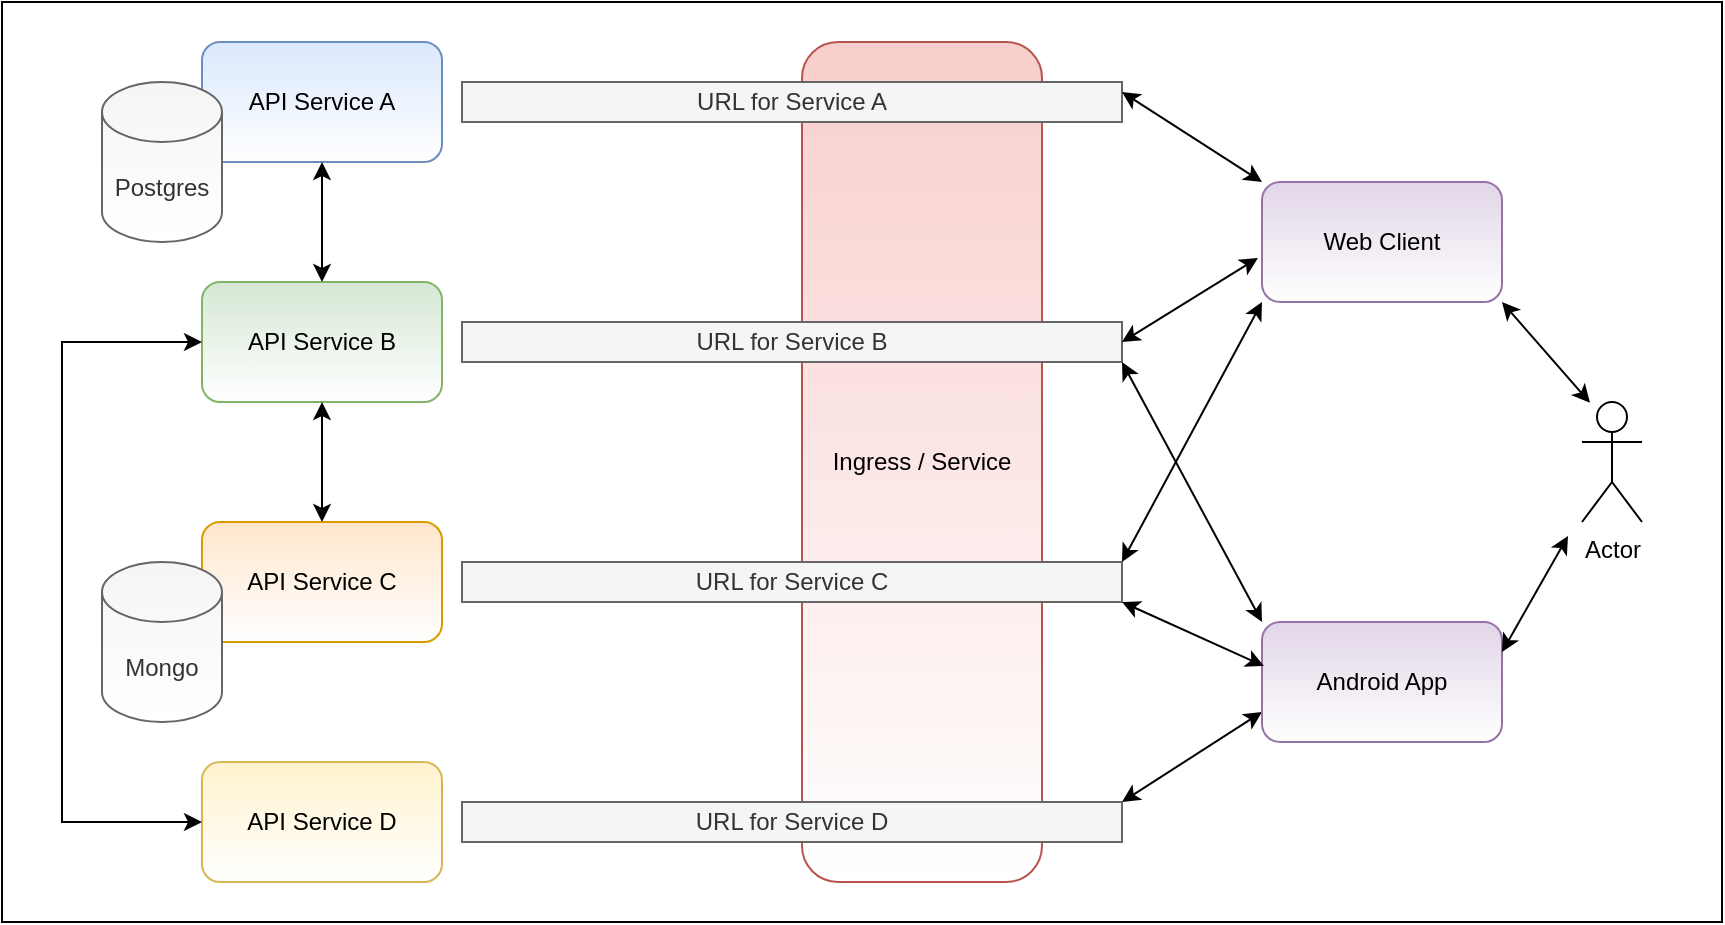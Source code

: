 <mxfile version="15.8.4" type="device"><diagram id="QzXC3yaw7eqNa2f34f7a" name="Page-1"><mxGraphModel dx="925" dy="659" grid="1" gridSize="10" guides="1" tooltips="1" connect="1" arrows="1" fold="1" page="1" pageScale="1" pageWidth="827" pageHeight="1169" math="0" shadow="0"><root><mxCell id="0"/><mxCell id="1" parent="0"/><mxCell id="1a0jUWrX9NEUSbw4Mo4V-21" value="" style="rounded=0;whiteSpace=wrap;html=1;" parent="1" vertex="1"><mxGeometry x="20" y="140" width="860" height="460" as="geometry"/></mxCell><mxCell id="1a0jUWrX9NEUSbw4Mo4V-1" value="API Service A" style="rounded=1;whiteSpace=wrap;html=1;fillColor=#dae8fc;strokeColor=#6c8ebf;gradientColor=#ffffff;" parent="1" vertex="1"><mxGeometry x="120" y="160" width="120" height="60" as="geometry"/></mxCell><mxCell id="1a0jUWrX9NEUSbw4Mo4V-2" value="API Service B" style="rounded=1;whiteSpace=wrap;html=1;fillColor=#d5e8d4;strokeColor=#82b366;gradientColor=#ffffff;" parent="1" vertex="1"><mxGeometry x="120" y="280" width="120" height="60" as="geometry"/></mxCell><mxCell id="1a0jUWrX9NEUSbw4Mo4V-3" value="API Service C" style="rounded=1;whiteSpace=wrap;html=1;fillColor=#ffe6cc;strokeColor=#d79b00;gradientColor=#ffffff;" parent="1" vertex="1"><mxGeometry x="120" y="400" width="120" height="60" as="geometry"/></mxCell><mxCell id="1a0jUWrX9NEUSbw4Mo4V-4" value="API Service D" style="rounded=1;whiteSpace=wrap;html=1;fillColor=#fff2cc;strokeColor=#d6b656;gradientColor=#ffffff;" parent="1" vertex="1"><mxGeometry x="120" y="520" width="120" height="60" as="geometry"/></mxCell><mxCell id="1a0jUWrX9NEUSbw4Mo4V-5" value="Postgres" style="shape=cylinder3;whiteSpace=wrap;html=1;boundedLbl=1;backgroundOutline=1;size=15;fillColor=#f5f5f5;strokeColor=#666666;fontColor=#333333;gradientColor=#ffffff;" parent="1" vertex="1"><mxGeometry x="70" y="180" width="60" height="80" as="geometry"/></mxCell><mxCell id="1a0jUWrX9NEUSbw4Mo4V-6" value="Mongo" style="shape=cylinder3;whiteSpace=wrap;html=1;boundedLbl=1;backgroundOutline=1;size=15;fillColor=#f5f5f5;fontColor=#333333;strokeColor=#666666;gradientColor=#ffffff;" parent="1" vertex="1"><mxGeometry x="70" y="420" width="60" height="80" as="geometry"/></mxCell><mxCell id="1a0jUWrX9NEUSbw4Mo4V-7" value="" style="endArrow=classic;startArrow=classic;html=1;rounded=0;entryX=0.5;entryY=1;entryDx=0;entryDy=0;exitX=0.5;exitY=0;exitDx=0;exitDy=0;" parent="1" source="1a0jUWrX9NEUSbw4Mo4V-3" target="1a0jUWrX9NEUSbw4Mo4V-2" edge="1"><mxGeometry width="50" height="50" relative="1" as="geometry"><mxPoint x="-30" y="430" as="sourcePoint"/><mxPoint x="20" y="380" as="targetPoint"/></mxGeometry></mxCell><mxCell id="1a0jUWrX9NEUSbw4Mo4V-8" value="" style="endArrow=classic;startArrow=classic;html=1;rounded=0;exitX=0;exitY=0.5;exitDx=0;exitDy=0;entryX=0;entryY=0.5;entryDx=0;entryDy=0;" parent="1" source="1a0jUWrX9NEUSbw4Mo4V-4" target="1a0jUWrX9NEUSbw4Mo4V-2" edge="1"><mxGeometry width="50" height="50" relative="1" as="geometry"><mxPoint x="-80" y="550" as="sourcePoint"/><mxPoint x="-30" y="500" as="targetPoint"/><Array as="points"><mxPoint x="50" y="550"/><mxPoint x="50" y="310"/></Array></mxGeometry></mxCell><mxCell id="1a0jUWrX9NEUSbw4Mo4V-9" value="" style="endArrow=classic;startArrow=classic;html=1;rounded=0;entryX=0.5;entryY=1;entryDx=0;entryDy=0;exitX=0.5;exitY=0;exitDx=0;exitDy=0;" parent="1" source="1a0jUWrX9NEUSbw4Mo4V-2" target="1a0jUWrX9NEUSbw4Mo4V-1" edge="1"><mxGeometry width="50" height="50" relative="1" as="geometry"><mxPoint x="390" y="360" as="sourcePoint"/><mxPoint x="440" y="310" as="targetPoint"/></mxGeometry></mxCell><mxCell id="UwXUgVmEzXwFpSdHpNm6-1" value="Ingress / Service" style="rounded=1;whiteSpace=wrap;html=1;fillColor=#f8cecc;strokeColor=#b85450;gradientColor=#ffffff;" parent="1" vertex="1"><mxGeometry x="420" y="160" width="120" height="420" as="geometry"/></mxCell><mxCell id="UwXUgVmEzXwFpSdHpNm6-2" value="URL for Service A" style="rounded=0;whiteSpace=wrap;html=1;fillColor=#f5f5f5;fontColor=#333333;strokeColor=#666666;" parent="1" vertex="1"><mxGeometry x="250" y="180" width="330" height="20" as="geometry"/></mxCell><mxCell id="UwXUgVmEzXwFpSdHpNm6-3" value="URL for Service B" style="rounded=0;whiteSpace=wrap;html=1;fillColor=#f5f5f5;fontColor=#333333;strokeColor=#666666;" parent="1" vertex="1"><mxGeometry x="250" y="300" width="330" height="20" as="geometry"/></mxCell><mxCell id="UwXUgVmEzXwFpSdHpNm6-4" value="URL for Service C" style="rounded=0;whiteSpace=wrap;html=1;fillColor=#f5f5f5;fontColor=#333333;strokeColor=#666666;" parent="1" vertex="1"><mxGeometry x="250" y="420" width="330" height="20" as="geometry"/></mxCell><mxCell id="UwXUgVmEzXwFpSdHpNm6-5" value="URL for Service D" style="rounded=0;whiteSpace=wrap;html=1;fillColor=#f5f5f5;fontColor=#333333;strokeColor=#666666;" parent="1" vertex="1"><mxGeometry x="250" y="540" width="330" height="20" as="geometry"/></mxCell><mxCell id="UwXUgVmEzXwFpSdHpNm6-7" value="" style="endArrow=classic;startArrow=classic;html=1;rounded=0;exitX=1;exitY=0.25;exitDx=0;exitDy=0;entryX=0;entryY=0;entryDx=0;entryDy=0;" parent="1" source="UwXUgVmEzXwFpSdHpNm6-2" target="vBaYPXd_wQUJBZdll6WK-1" edge="1"><mxGeometry width="50" height="50" relative="1" as="geometry"><mxPoint x="660" y="320" as="sourcePoint"/><mxPoint x="690" y="347.8" as="targetPoint"/></mxGeometry></mxCell><mxCell id="UwXUgVmEzXwFpSdHpNm6-8" value="" style="endArrow=classic;startArrow=classic;html=1;rounded=0;exitX=1;exitY=0.5;exitDx=0;exitDy=0;entryX=-0.017;entryY=0.633;entryDx=0;entryDy=0;entryPerimeter=0;" parent="1" source="UwXUgVmEzXwFpSdHpNm6-3" edge="1" target="vBaYPXd_wQUJBZdll6WK-1"><mxGeometry width="50" height="50" relative="1" as="geometry"><mxPoint x="630" y="410" as="sourcePoint"/><mxPoint x="680" y="360" as="targetPoint"/></mxGeometry></mxCell><mxCell id="UwXUgVmEzXwFpSdHpNm6-9" value="" style="endArrow=classic;startArrow=classic;html=1;rounded=0;exitX=1;exitY=0;exitDx=0;exitDy=0;entryX=0;entryY=1;entryDx=0;entryDy=0;" parent="1" source="UwXUgVmEzXwFpSdHpNm6-4" edge="1" target="vBaYPXd_wQUJBZdll6WK-1"><mxGeometry width="50" height="50" relative="1" as="geometry"><mxPoint x="630" y="430" as="sourcePoint"/><mxPoint x="680" y="380" as="targetPoint"/></mxGeometry></mxCell><mxCell id="UwXUgVmEzXwFpSdHpNm6-10" value="" style="endArrow=classic;startArrow=classic;html=1;rounded=0;exitX=1;exitY=0;exitDx=0;exitDy=0;entryX=0;entryY=0.75;entryDx=0;entryDy=0;" parent="1" source="UwXUgVmEzXwFpSdHpNm6-5" edge="1" target="vBaYPXd_wQUJBZdll6WK-2"><mxGeometry width="50" height="50" relative="1" as="geometry"><mxPoint x="640" y="480" as="sourcePoint"/><mxPoint x="690" y="430" as="targetPoint"/></mxGeometry></mxCell><mxCell id="vBaYPXd_wQUJBZdll6WK-1" value="Web Client" style="rounded=1;whiteSpace=wrap;html=1;fillColor=#e1d5e7;strokeColor=#9673a6;gradientColor=#ffffff;" vertex="1" parent="1"><mxGeometry x="650" y="230" width="120" height="60" as="geometry"/></mxCell><mxCell id="vBaYPXd_wQUJBZdll6WK-2" value="Android App" style="rounded=1;whiteSpace=wrap;html=1;fillColor=#e1d5e7;strokeColor=#9673a6;gradientColor=#ffffff;" vertex="1" parent="1"><mxGeometry x="650" y="450" width="120" height="60" as="geometry"/></mxCell><mxCell id="vBaYPXd_wQUJBZdll6WK-3" value="" style="endArrow=classic;startArrow=classic;html=1;rounded=0;exitX=1;exitY=1;exitDx=0;exitDy=0;entryX=0;entryY=0;entryDx=0;entryDy=0;" edge="1" parent="1" source="UwXUgVmEzXwFpSdHpNm6-3" target="vBaYPXd_wQUJBZdll6WK-2"><mxGeometry width="50" height="50" relative="1" as="geometry"><mxPoint x="810" y="450" as="sourcePoint"/><mxPoint x="860" y="400" as="targetPoint"/></mxGeometry></mxCell><mxCell id="vBaYPXd_wQUJBZdll6WK-4" value="" style="endArrow=classic;startArrow=classic;html=1;rounded=0;exitX=1;exitY=1;exitDx=0;exitDy=0;entryX=0.008;entryY=0.367;entryDx=0;entryDy=0;entryPerimeter=0;" edge="1" parent="1" source="UwXUgVmEzXwFpSdHpNm6-4" target="vBaYPXd_wQUJBZdll6WK-2"><mxGeometry width="50" height="50" relative="1" as="geometry"><mxPoint x="590" y="330" as="sourcePoint"/><mxPoint x="660" y="460" as="targetPoint"/></mxGeometry></mxCell><mxCell id="vBaYPXd_wQUJBZdll6WK-5" value="Actor" style="shape=umlActor;verticalLabelPosition=bottom;verticalAlign=top;html=1;outlineConnect=0;rounded=1;shadow=0;glass=0;labelBorderColor=none;sketch=0;gradientColor=#ffffff;perimeterSpacing=7;" vertex="1" parent="1"><mxGeometry x="810" y="340" width="30" height="60" as="geometry"/></mxCell><mxCell id="vBaYPXd_wQUJBZdll6WK-6" value="" style="endArrow=classic;startArrow=classic;html=1;rounded=0;exitX=1;exitY=1;exitDx=0;exitDy=0;entryX=0.25;entryY=0.1;entryDx=0;entryDy=0;entryPerimeter=0;" edge="1" parent="1" source="vBaYPXd_wQUJBZdll6WK-1" target="vBaYPXd_wQUJBZdll6WK-5"><mxGeometry width="50" height="50" relative="1" as="geometry"><mxPoint x="1010" y="450" as="sourcePoint"/><mxPoint x="1060" y="400" as="targetPoint"/></mxGeometry></mxCell><mxCell id="vBaYPXd_wQUJBZdll6WK-7" value="" style="endArrow=classic;startArrow=classic;html=1;rounded=0;exitX=1;exitY=0.25;exitDx=0;exitDy=0;entryX=0;entryY=1;entryDx=0;entryDy=0;entryPerimeter=0;" edge="1" parent="1" source="vBaYPXd_wQUJBZdll6WK-2" target="vBaYPXd_wQUJBZdll6WK-5"><mxGeometry width="50" height="50" relative="1" as="geometry"><mxPoint x="1030" y="490" as="sourcePoint"/><mxPoint x="1080" y="440" as="targetPoint"/></mxGeometry></mxCell></root></mxGraphModel></diagram></mxfile>
